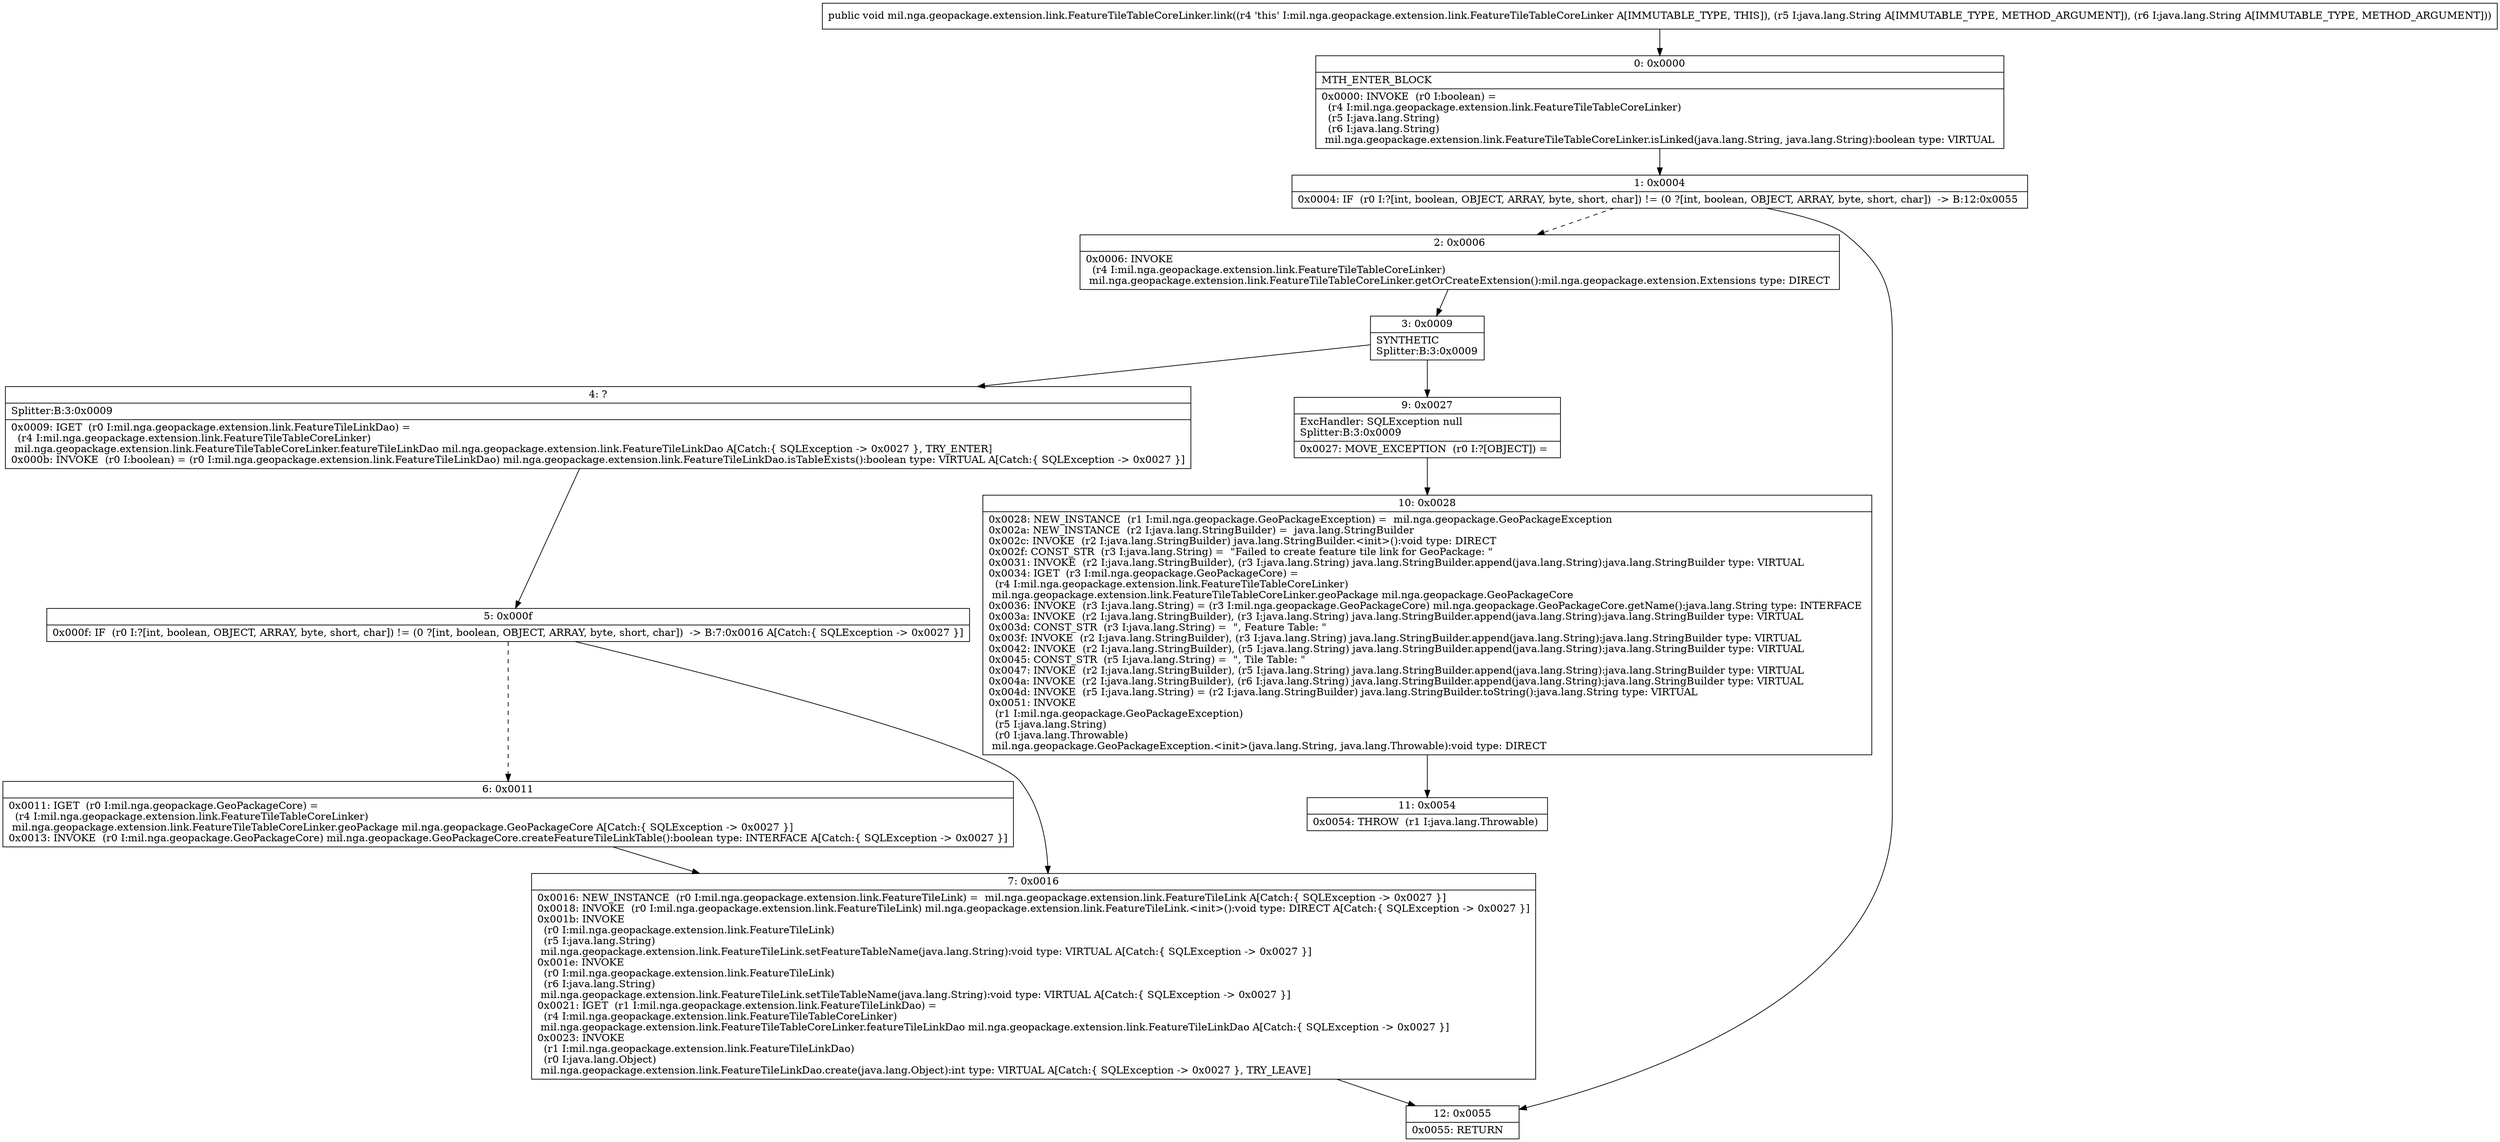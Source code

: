 digraph "CFG formil.nga.geopackage.extension.link.FeatureTileTableCoreLinker.link(Ljava\/lang\/String;Ljava\/lang\/String;)V" {
Node_0 [shape=record,label="{0\:\ 0x0000|MTH_ENTER_BLOCK\l|0x0000: INVOKE  (r0 I:boolean) = \l  (r4 I:mil.nga.geopackage.extension.link.FeatureTileTableCoreLinker)\l  (r5 I:java.lang.String)\l  (r6 I:java.lang.String)\l mil.nga.geopackage.extension.link.FeatureTileTableCoreLinker.isLinked(java.lang.String, java.lang.String):boolean type: VIRTUAL \l}"];
Node_1 [shape=record,label="{1\:\ 0x0004|0x0004: IF  (r0 I:?[int, boolean, OBJECT, ARRAY, byte, short, char]) != (0 ?[int, boolean, OBJECT, ARRAY, byte, short, char])  \-\> B:12:0x0055 \l}"];
Node_2 [shape=record,label="{2\:\ 0x0006|0x0006: INVOKE  \l  (r4 I:mil.nga.geopackage.extension.link.FeatureTileTableCoreLinker)\l mil.nga.geopackage.extension.link.FeatureTileTableCoreLinker.getOrCreateExtension():mil.nga.geopackage.extension.Extensions type: DIRECT \l}"];
Node_3 [shape=record,label="{3\:\ 0x0009|SYNTHETIC\lSplitter:B:3:0x0009\l}"];
Node_4 [shape=record,label="{4\:\ ?|Splitter:B:3:0x0009\l|0x0009: IGET  (r0 I:mil.nga.geopackage.extension.link.FeatureTileLinkDao) = \l  (r4 I:mil.nga.geopackage.extension.link.FeatureTileTableCoreLinker)\l mil.nga.geopackage.extension.link.FeatureTileTableCoreLinker.featureTileLinkDao mil.nga.geopackage.extension.link.FeatureTileLinkDao A[Catch:\{ SQLException \-\> 0x0027 \}, TRY_ENTER]\l0x000b: INVOKE  (r0 I:boolean) = (r0 I:mil.nga.geopackage.extension.link.FeatureTileLinkDao) mil.nga.geopackage.extension.link.FeatureTileLinkDao.isTableExists():boolean type: VIRTUAL A[Catch:\{ SQLException \-\> 0x0027 \}]\l}"];
Node_5 [shape=record,label="{5\:\ 0x000f|0x000f: IF  (r0 I:?[int, boolean, OBJECT, ARRAY, byte, short, char]) != (0 ?[int, boolean, OBJECT, ARRAY, byte, short, char])  \-\> B:7:0x0016 A[Catch:\{ SQLException \-\> 0x0027 \}]\l}"];
Node_6 [shape=record,label="{6\:\ 0x0011|0x0011: IGET  (r0 I:mil.nga.geopackage.GeoPackageCore) = \l  (r4 I:mil.nga.geopackage.extension.link.FeatureTileTableCoreLinker)\l mil.nga.geopackage.extension.link.FeatureTileTableCoreLinker.geoPackage mil.nga.geopackage.GeoPackageCore A[Catch:\{ SQLException \-\> 0x0027 \}]\l0x0013: INVOKE  (r0 I:mil.nga.geopackage.GeoPackageCore) mil.nga.geopackage.GeoPackageCore.createFeatureTileLinkTable():boolean type: INTERFACE A[Catch:\{ SQLException \-\> 0x0027 \}]\l}"];
Node_7 [shape=record,label="{7\:\ 0x0016|0x0016: NEW_INSTANCE  (r0 I:mil.nga.geopackage.extension.link.FeatureTileLink) =  mil.nga.geopackage.extension.link.FeatureTileLink A[Catch:\{ SQLException \-\> 0x0027 \}]\l0x0018: INVOKE  (r0 I:mil.nga.geopackage.extension.link.FeatureTileLink) mil.nga.geopackage.extension.link.FeatureTileLink.\<init\>():void type: DIRECT A[Catch:\{ SQLException \-\> 0x0027 \}]\l0x001b: INVOKE  \l  (r0 I:mil.nga.geopackage.extension.link.FeatureTileLink)\l  (r5 I:java.lang.String)\l mil.nga.geopackage.extension.link.FeatureTileLink.setFeatureTableName(java.lang.String):void type: VIRTUAL A[Catch:\{ SQLException \-\> 0x0027 \}]\l0x001e: INVOKE  \l  (r0 I:mil.nga.geopackage.extension.link.FeatureTileLink)\l  (r6 I:java.lang.String)\l mil.nga.geopackage.extension.link.FeatureTileLink.setTileTableName(java.lang.String):void type: VIRTUAL A[Catch:\{ SQLException \-\> 0x0027 \}]\l0x0021: IGET  (r1 I:mil.nga.geopackage.extension.link.FeatureTileLinkDao) = \l  (r4 I:mil.nga.geopackage.extension.link.FeatureTileTableCoreLinker)\l mil.nga.geopackage.extension.link.FeatureTileTableCoreLinker.featureTileLinkDao mil.nga.geopackage.extension.link.FeatureTileLinkDao A[Catch:\{ SQLException \-\> 0x0027 \}]\l0x0023: INVOKE  \l  (r1 I:mil.nga.geopackage.extension.link.FeatureTileLinkDao)\l  (r0 I:java.lang.Object)\l mil.nga.geopackage.extension.link.FeatureTileLinkDao.create(java.lang.Object):int type: VIRTUAL A[Catch:\{ SQLException \-\> 0x0027 \}, TRY_LEAVE]\l}"];
Node_9 [shape=record,label="{9\:\ 0x0027|ExcHandler: SQLException null\lSplitter:B:3:0x0009\l|0x0027: MOVE_EXCEPTION  (r0 I:?[OBJECT]) =  \l}"];
Node_10 [shape=record,label="{10\:\ 0x0028|0x0028: NEW_INSTANCE  (r1 I:mil.nga.geopackage.GeoPackageException) =  mil.nga.geopackage.GeoPackageException \l0x002a: NEW_INSTANCE  (r2 I:java.lang.StringBuilder) =  java.lang.StringBuilder \l0x002c: INVOKE  (r2 I:java.lang.StringBuilder) java.lang.StringBuilder.\<init\>():void type: DIRECT \l0x002f: CONST_STR  (r3 I:java.lang.String) =  \"Failed to create feature tile link for GeoPackage: \" \l0x0031: INVOKE  (r2 I:java.lang.StringBuilder), (r3 I:java.lang.String) java.lang.StringBuilder.append(java.lang.String):java.lang.StringBuilder type: VIRTUAL \l0x0034: IGET  (r3 I:mil.nga.geopackage.GeoPackageCore) = \l  (r4 I:mil.nga.geopackage.extension.link.FeatureTileTableCoreLinker)\l mil.nga.geopackage.extension.link.FeatureTileTableCoreLinker.geoPackage mil.nga.geopackage.GeoPackageCore \l0x0036: INVOKE  (r3 I:java.lang.String) = (r3 I:mil.nga.geopackage.GeoPackageCore) mil.nga.geopackage.GeoPackageCore.getName():java.lang.String type: INTERFACE \l0x003a: INVOKE  (r2 I:java.lang.StringBuilder), (r3 I:java.lang.String) java.lang.StringBuilder.append(java.lang.String):java.lang.StringBuilder type: VIRTUAL \l0x003d: CONST_STR  (r3 I:java.lang.String) =  \", Feature Table: \" \l0x003f: INVOKE  (r2 I:java.lang.StringBuilder), (r3 I:java.lang.String) java.lang.StringBuilder.append(java.lang.String):java.lang.StringBuilder type: VIRTUAL \l0x0042: INVOKE  (r2 I:java.lang.StringBuilder), (r5 I:java.lang.String) java.lang.StringBuilder.append(java.lang.String):java.lang.StringBuilder type: VIRTUAL \l0x0045: CONST_STR  (r5 I:java.lang.String) =  \", Tile Table: \" \l0x0047: INVOKE  (r2 I:java.lang.StringBuilder), (r5 I:java.lang.String) java.lang.StringBuilder.append(java.lang.String):java.lang.StringBuilder type: VIRTUAL \l0x004a: INVOKE  (r2 I:java.lang.StringBuilder), (r6 I:java.lang.String) java.lang.StringBuilder.append(java.lang.String):java.lang.StringBuilder type: VIRTUAL \l0x004d: INVOKE  (r5 I:java.lang.String) = (r2 I:java.lang.StringBuilder) java.lang.StringBuilder.toString():java.lang.String type: VIRTUAL \l0x0051: INVOKE  \l  (r1 I:mil.nga.geopackage.GeoPackageException)\l  (r5 I:java.lang.String)\l  (r0 I:java.lang.Throwable)\l mil.nga.geopackage.GeoPackageException.\<init\>(java.lang.String, java.lang.Throwable):void type: DIRECT \l}"];
Node_11 [shape=record,label="{11\:\ 0x0054|0x0054: THROW  (r1 I:java.lang.Throwable) \l}"];
Node_12 [shape=record,label="{12\:\ 0x0055|0x0055: RETURN   \l}"];
MethodNode[shape=record,label="{public void mil.nga.geopackage.extension.link.FeatureTileTableCoreLinker.link((r4 'this' I:mil.nga.geopackage.extension.link.FeatureTileTableCoreLinker A[IMMUTABLE_TYPE, THIS]), (r5 I:java.lang.String A[IMMUTABLE_TYPE, METHOD_ARGUMENT]), (r6 I:java.lang.String A[IMMUTABLE_TYPE, METHOD_ARGUMENT])) }"];
MethodNode -> Node_0;
Node_0 -> Node_1;
Node_1 -> Node_2[style=dashed];
Node_1 -> Node_12;
Node_2 -> Node_3;
Node_3 -> Node_4;
Node_3 -> Node_9;
Node_4 -> Node_5;
Node_5 -> Node_6[style=dashed];
Node_5 -> Node_7;
Node_6 -> Node_7;
Node_7 -> Node_12;
Node_9 -> Node_10;
Node_10 -> Node_11;
}

